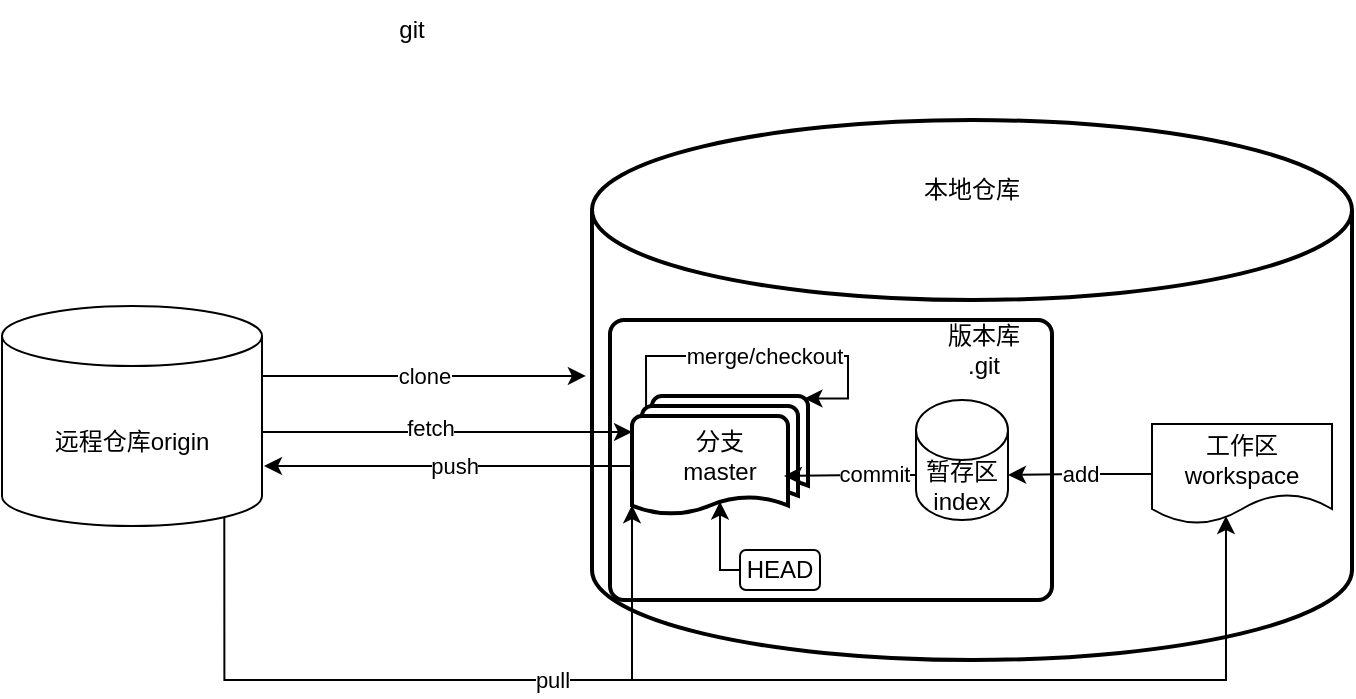<mxfile version="21.5.2" type="github">
  <diagram id="exo0wl_JaessTb_ztBuu" name="第 1 页">
    <mxGraphModel dx="1022" dy="635" grid="1" gridSize="10" guides="1" tooltips="1" connect="1" arrows="1" fold="1" page="1" pageScale="1" pageWidth="827" pageHeight="1169" math="0" shadow="0">
      <root>
        <mxCell id="0" />
        <mxCell id="1" parent="0" />
        <mxCell id="kg9aosHLZSWqHDmNcpNS-45" value="" style="strokeWidth=2;html=1;shape=mxgraph.flowchart.database;whiteSpace=wrap;" parent="1" vertex="1">
          <mxGeometry x="320" y="370" width="380" height="270" as="geometry" />
        </mxCell>
        <mxCell id="kg9aosHLZSWqHDmNcpNS-46" value="" style="rounded=1;whiteSpace=wrap;html=1;absoluteArcSize=1;arcSize=14;strokeWidth=2;" parent="1" vertex="1">
          <mxGeometry x="329" y="470" width="221" height="140" as="geometry" />
        </mxCell>
        <mxCell id="dwXv46vQIdIjxhe5fAeN-2" style="edgeStyle=orthogonalEdgeStyle;rounded=0;orthogonalLoop=1;jettySize=auto;html=1;exitX=0;exitY=0.91;exitDx=0;exitDy=0;exitPerimeter=0;startArrow=classic;startFill=1;endArrow=none;endFill=0;" parent="1" source="kg9aosHLZSWqHDmNcpNS-47" edge="1">
          <mxGeometry relative="1" as="geometry">
            <mxPoint x="340" y="650" as="targetPoint" />
            <Array as="points">
              <mxPoint x="340" y="590" />
              <mxPoint x="340" y="590" />
            </Array>
          </mxGeometry>
        </mxCell>
        <mxCell id="kg9aosHLZSWqHDmNcpNS-47" value="分支&lt;br&gt;master" style="strokeWidth=2;html=1;shape=mxgraph.flowchart.multi-document;whiteSpace=wrap;" parent="1" vertex="1">
          <mxGeometry x="340" y="508" width="88" height="60" as="geometry" />
        </mxCell>
        <mxCell id="kg9aosHLZSWqHDmNcpNS-57" style="edgeStyle=orthogonalEdgeStyle;rounded=0;orthogonalLoop=1;jettySize=auto;html=1;exitX=0;exitY=0;exitDx=0;exitDy=37.5;exitPerimeter=0;entryX=0.864;entryY=0.667;entryDx=0;entryDy=0;entryPerimeter=0;" parent="1" source="kg9aosHLZSWqHDmNcpNS-48" target="kg9aosHLZSWqHDmNcpNS-47" edge="1">
          <mxGeometry relative="1" as="geometry" />
        </mxCell>
        <mxCell id="kg9aosHLZSWqHDmNcpNS-58" value="commit&lt;br&gt;" style="edgeLabel;html=1;align=center;verticalAlign=middle;resizable=0;points=[];" parent="kg9aosHLZSWqHDmNcpNS-57" vertex="1" connectable="0">
          <mxGeometry x="-0.349" y="-1" relative="1" as="geometry">
            <mxPoint as="offset" />
          </mxGeometry>
        </mxCell>
        <mxCell id="kg9aosHLZSWqHDmNcpNS-48" value="暂存区index" style="shape=cylinder3;whiteSpace=wrap;html=1;boundedLbl=1;backgroundOutline=1;size=15;" parent="1" vertex="1">
          <mxGeometry x="482" y="510" width="46" height="60" as="geometry" />
        </mxCell>
        <mxCell id="kg9aosHLZSWqHDmNcpNS-61" style="edgeStyle=orthogonalEdgeStyle;rounded=0;orthogonalLoop=1;jettySize=auto;html=1;exitX=0;exitY=0.5;exitDx=0;exitDy=0;entryX=1;entryY=0;entryDx=0;entryDy=37.5;entryPerimeter=0;" parent="1" source="kg9aosHLZSWqHDmNcpNS-49" target="kg9aosHLZSWqHDmNcpNS-48" edge="1">
          <mxGeometry relative="1" as="geometry" />
        </mxCell>
        <mxCell id="kg9aosHLZSWqHDmNcpNS-62" value="add" style="edgeLabel;html=1;align=center;verticalAlign=middle;resizable=0;points=[];" parent="kg9aosHLZSWqHDmNcpNS-61" vertex="1" connectable="0">
          <mxGeometry x="-0.007" relative="1" as="geometry">
            <mxPoint as="offset" />
          </mxGeometry>
        </mxCell>
        <mxCell id="kg9aosHLZSWqHDmNcpNS-49" value="工作区&lt;br&gt;workspace" style="shape=document;whiteSpace=wrap;html=1;boundedLbl=1;" parent="1" vertex="1">
          <mxGeometry x="600" y="522" width="90" height="50" as="geometry" />
        </mxCell>
        <mxCell id="kg9aosHLZSWqHDmNcpNS-65" value="clone" style="edgeStyle=orthogonalEdgeStyle;rounded=0;orthogonalLoop=1;jettySize=auto;html=1;exitX=1;exitY=0;exitDx=0;exitDy=35;exitPerimeter=0;entryX=-0.008;entryY=0.474;entryDx=0;entryDy=0;entryPerimeter=0;" parent="1" source="kg9aosHLZSWqHDmNcpNS-50" target="kg9aosHLZSWqHDmNcpNS-45" edge="1">
          <mxGeometry relative="1" as="geometry" />
        </mxCell>
        <mxCell id="kg9aosHLZSWqHDmNcpNS-79" style="edgeStyle=orthogonalEdgeStyle;rounded=0;orthogonalLoop=1;jettySize=auto;html=1;exitX=1;exitY=0.5;exitDx=0;exitDy=0;exitPerimeter=0;entryX=0;entryY=0.3;entryDx=0;entryDy=0;entryPerimeter=0;startArrow=none;startFill=0;endArrow=classic;endFill=1;" parent="1" source="kg9aosHLZSWqHDmNcpNS-50" target="kg9aosHLZSWqHDmNcpNS-47" edge="1">
          <mxGeometry relative="1" as="geometry">
            <Array as="points">
              <mxPoint x="155" y="526" />
            </Array>
          </mxGeometry>
        </mxCell>
        <mxCell id="kg9aosHLZSWqHDmNcpNS-80" value="fetch" style="edgeLabel;html=1;align=center;verticalAlign=middle;resizable=0;points=[];" parent="kg9aosHLZSWqHDmNcpNS-79" vertex="1" connectable="0">
          <mxGeometry x="-0.047" y="2" relative="1" as="geometry">
            <mxPoint as="offset" />
          </mxGeometry>
        </mxCell>
        <mxCell id="kg9aosHLZSWqHDmNcpNS-81" style="edgeStyle=orthogonalEdgeStyle;rounded=0;orthogonalLoop=1;jettySize=auto;html=1;exitX=0.855;exitY=1;exitDx=0;exitDy=-4.35;exitPerimeter=0;entryX=0.411;entryY=0.92;entryDx=0;entryDy=0;entryPerimeter=0;startArrow=none;startFill=0;endArrow=classic;endFill=1;" parent="1" source="kg9aosHLZSWqHDmNcpNS-50" target="kg9aosHLZSWqHDmNcpNS-49" edge="1">
          <mxGeometry relative="1" as="geometry">
            <Array as="points">
              <mxPoint x="136" y="650" />
              <mxPoint x="637" y="650" />
            </Array>
          </mxGeometry>
        </mxCell>
        <mxCell id="kg9aosHLZSWqHDmNcpNS-82" value="pull" style="edgeLabel;html=1;align=center;verticalAlign=middle;resizable=0;points=[];" parent="kg9aosHLZSWqHDmNcpNS-81" vertex="1" connectable="0">
          <mxGeometry x="-0.051" y="3" relative="1" as="geometry">
            <mxPoint x="-70" y="3" as="offset" />
          </mxGeometry>
        </mxCell>
        <mxCell id="kg9aosHLZSWqHDmNcpNS-50" value="远程仓库origin" style="shape=cylinder3;whiteSpace=wrap;html=1;boundedLbl=1;backgroundOutline=1;size=15;" parent="1" vertex="1">
          <mxGeometry x="25" y="463" width="130" height="110" as="geometry" />
        </mxCell>
        <mxCell id="kg9aosHLZSWqHDmNcpNS-52" value="本地仓库" style="text;strokeColor=none;align=center;fillColor=none;html=1;verticalAlign=middle;whiteSpace=wrap;rounded=0;" parent="1" vertex="1">
          <mxGeometry x="480" y="390" width="60" height="30" as="geometry" />
        </mxCell>
        <mxCell id="kg9aosHLZSWqHDmNcpNS-54" value="版本库&lt;br&gt;.git" style="text;strokeColor=none;align=center;fillColor=none;html=1;verticalAlign=middle;whiteSpace=wrap;rounded=0;" parent="1" vertex="1">
          <mxGeometry x="486" y="470" width="60" height="30" as="geometry" />
        </mxCell>
        <mxCell id="kg9aosHLZSWqHDmNcpNS-66" value="push" style="edgeStyle=orthogonalEdgeStyle;rounded=0;orthogonalLoop=1;jettySize=auto;html=1;exitX=1;exitY=0;exitDx=0;exitDy=35;exitPerimeter=0;entryX=0;entryY=0.5;entryDx=0;entryDy=0;entryPerimeter=0;startArrow=classic;startFill=1;endArrow=none;endFill=0;" parent="1" target="kg9aosHLZSWqHDmNcpNS-47" edge="1">
          <mxGeometry relative="1" as="geometry">
            <mxPoint x="156" y="543" as="sourcePoint" />
            <mxPoint x="317.96" y="542.98" as="targetPoint" />
            <Array as="points">
              <mxPoint x="340" y="543" />
            </Array>
          </mxGeometry>
        </mxCell>
        <mxCell id="kg9aosHLZSWqHDmNcpNS-70" style="edgeStyle=orthogonalEdgeStyle;rounded=0;orthogonalLoop=1;jettySize=auto;html=1;exitX=0;exitY=0.5;exitDx=0;exitDy=0;entryX=0.5;entryY=0.88;entryDx=0;entryDy=0;entryPerimeter=0;startArrow=none;startFill=0;endArrow=classic;endFill=1;" parent="1" source="kg9aosHLZSWqHDmNcpNS-67" target="kg9aosHLZSWqHDmNcpNS-47" edge="1">
          <mxGeometry relative="1" as="geometry" />
        </mxCell>
        <mxCell id="kg9aosHLZSWqHDmNcpNS-67" value="HEAD" style="rounded=1;whiteSpace=wrap;html=1;" parent="1" vertex="1">
          <mxGeometry x="394" y="585" width="40" height="20" as="geometry" />
        </mxCell>
        <mxCell id="kg9aosHLZSWqHDmNcpNS-78" value="merge/checkout" style="edgeStyle=orthogonalEdgeStyle;rounded=0;orthogonalLoop=1;jettySize=auto;html=1;exitX=0.08;exitY=0.1;exitDx=0;exitDy=0;exitPerimeter=0;entryX=0.98;entryY=0.02;entryDx=0;entryDy=0;entryPerimeter=0;startArrow=none;startFill=0;endArrow=classic;endFill=1;" parent="1" source="kg9aosHLZSWqHDmNcpNS-47" target="kg9aosHLZSWqHDmNcpNS-47" edge="1">
          <mxGeometry relative="1" as="geometry">
            <Array as="points">
              <mxPoint x="347" y="488" />
              <mxPoint x="448" y="488" />
              <mxPoint x="448" y="509" />
            </Array>
          </mxGeometry>
        </mxCell>
        <mxCell id="no27c10roxkjexFpcNP4-1" value="git" style="text;strokeColor=none;align=center;fillColor=none;html=1;verticalAlign=middle;whiteSpace=wrap;rounded=0;" vertex="1" parent="1">
          <mxGeometry x="200" y="310" width="60" height="30" as="geometry" />
        </mxCell>
      </root>
    </mxGraphModel>
  </diagram>
</mxfile>
